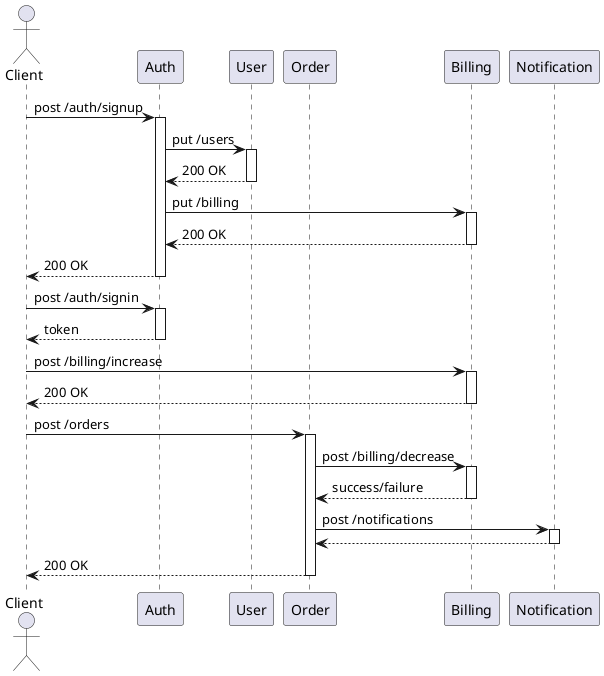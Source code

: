 @startuml
autoactivate on
actor Client
participant Auth
participant User
participant Order
participant Billing
participant Notification

Client -> Auth: post /auth/signup
    Auth -> User: put /users
    User --> Auth: 200 OK
    Auth -> Billing: put /billing
    Billing --> Auth: 200 OK
Auth --> Client: 200 OK

Client -> Auth: post /auth/signin
Auth --> Client: token

Client -> Billing: post /billing/increase
Billing --> Client: 200 OK

Client -> Order: post /orders
    Order -> Billing: post /billing/decrease
    Billing --> Order: success/failure
    Order -> Notification: post /notifications
    Notification --> Order
Order --> Client: 200 OK
@enduml